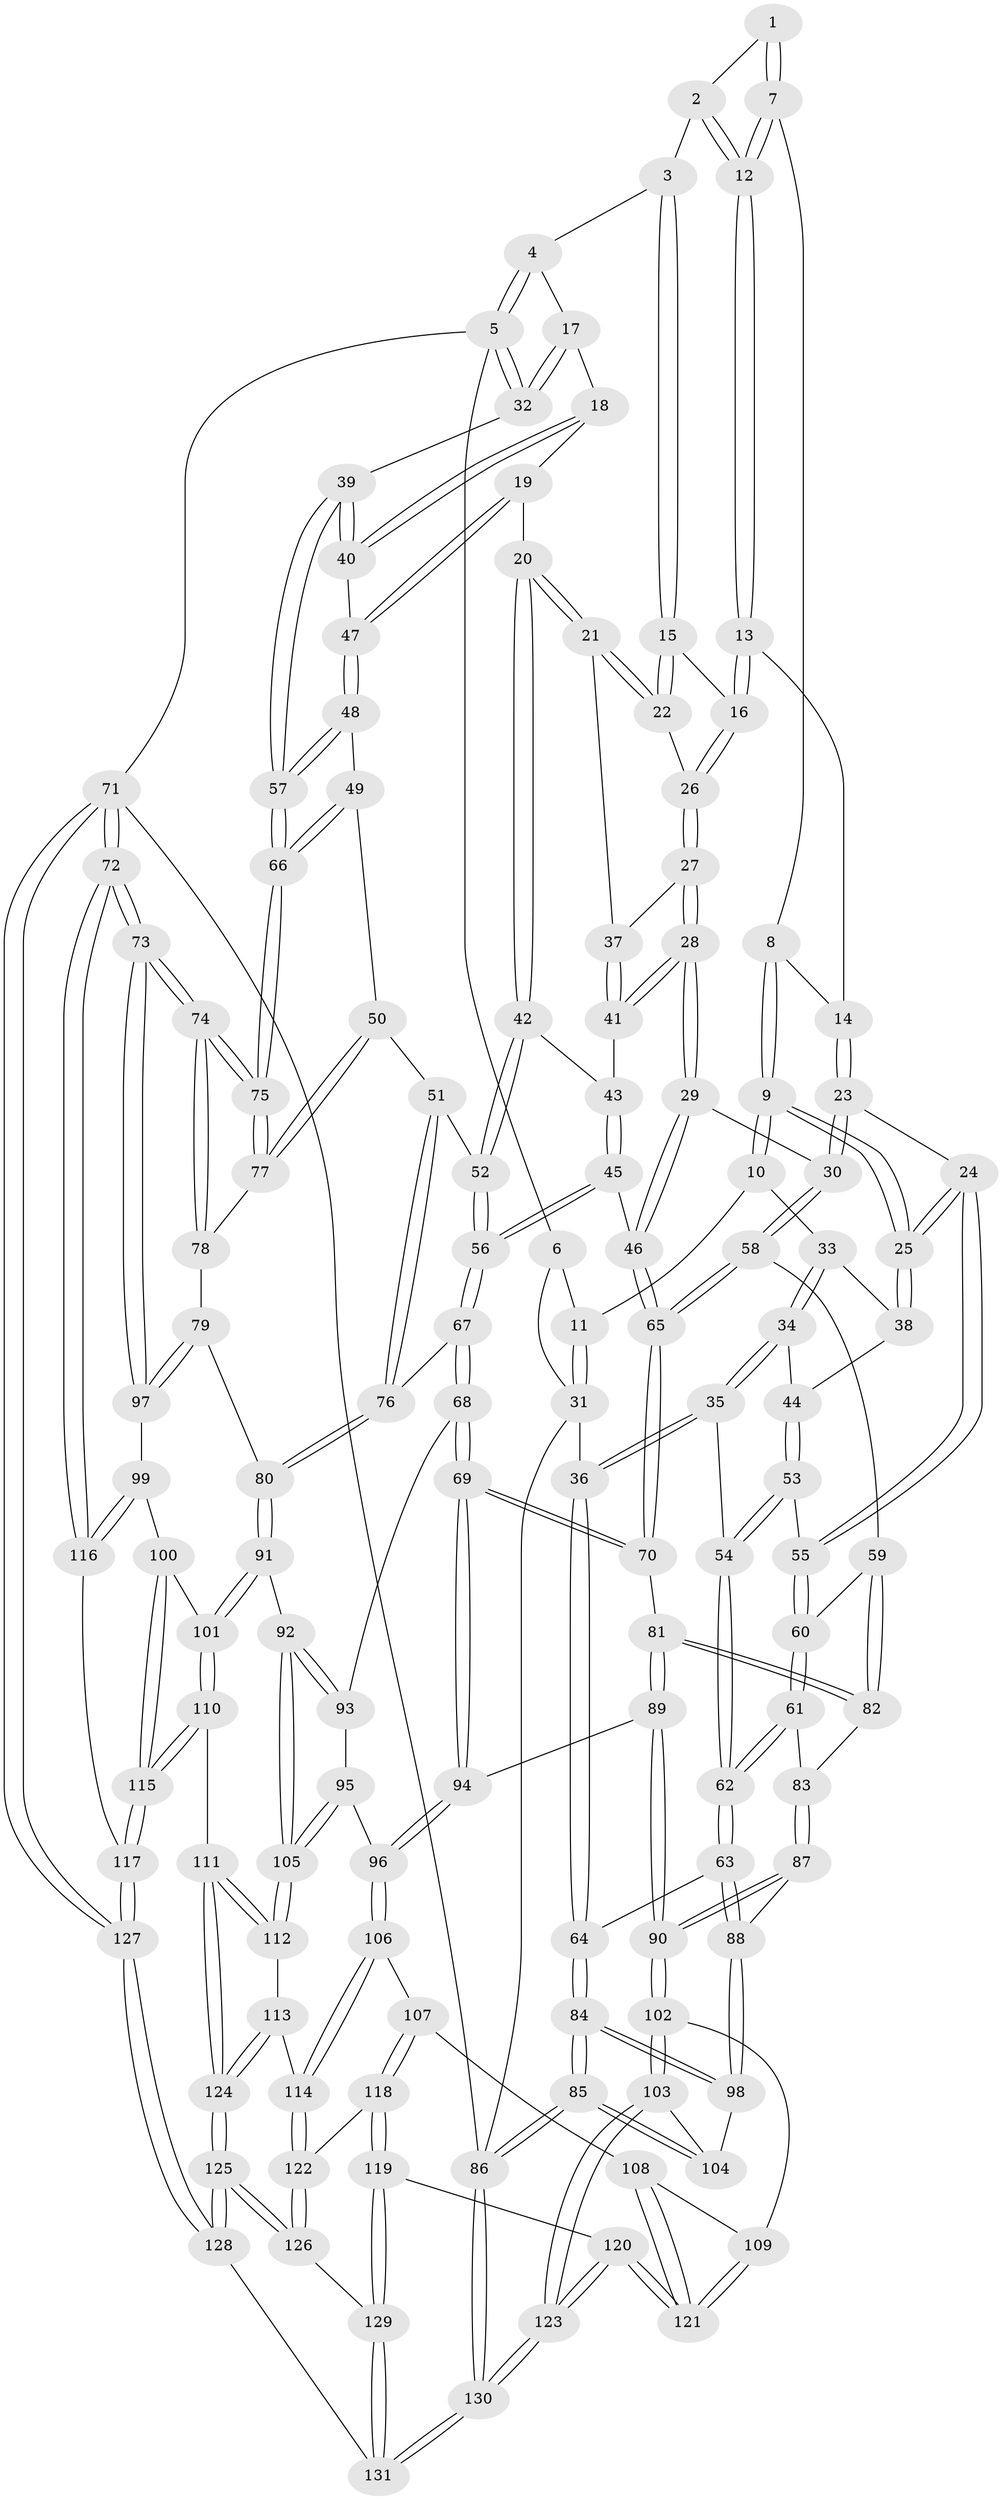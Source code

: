 // Generated by graph-tools (version 1.1) at 2025/16/03/09/25 04:16:59]
// undirected, 131 vertices, 324 edges
graph export_dot {
graph [start="1"]
  node [color=gray90,style=filled];
  1 [pos="+0.38634642731157176+0"];
  2 [pos="+0.5959816629990958+0"];
  3 [pos="+0.7244295398721898+0"];
  4 [pos="+0.7896878947499942+0"];
  5 [pos="+1+0"];
  6 [pos="+0.18544311372268518+0"];
  7 [pos="+0.38876741590741964+0"];
  8 [pos="+0.38567125670266483+0"];
  9 [pos="+0.3230998701849689+0.16770493810466927"];
  10 [pos="+0.1638608164152848+0.04039248289301062"];
  11 [pos="+0.159280913389983+0"];
  12 [pos="+0.5064199617079161+0.058712038612521285"];
  13 [pos="+0.5076343710847501+0.07937416605343321"];
  14 [pos="+0.4763445343459637+0.0878258753022559"];
  15 [pos="+0.7181371648427601+0"];
  16 [pos="+0.5484923029835373+0.10941752727670333"];
  17 [pos="+0.8939014358714831+0.08050642686300037"];
  18 [pos="+0.8875177799057301+0.13862989684159224"];
  19 [pos="+0.8587791893473009+0.1829473261777716"];
  20 [pos="+0.7665091398936708+0.17571068773044238"];
  21 [pos="+0.7421263072207797+0.1568158814273716"];
  22 [pos="+0.7088496212212874+0.08098325748733948"];
  23 [pos="+0.3426534605795235+0.20723249439811864"];
  24 [pos="+0.3404219686890617+0.2056011661906675"];
  25 [pos="+0.3355306480219196+0.1999808785144381"];
  26 [pos="+0.5627176225271576+0.14113463767110085"];
  27 [pos="+0.5596099662410019+0.1580140767690116"];
  28 [pos="+0.5131859938877865+0.22643613606900814"];
  29 [pos="+0.46003177126655037+0.2766594268455789"];
  30 [pos="+0.4052380482771476+0.2797404129118186"];
  31 [pos="+0+0.11138608431679493"];
  32 [pos="+1+0"];
  33 [pos="+0.08865122057547802+0.13137270131323364"];
  34 [pos="+0.013545187936087059+0.17910356772671884"];
  35 [pos="+0+0.2046511873961643"];
  36 [pos="+0+0.22417713487358706"];
  37 [pos="+0.6606855757993563+0.20212611799046892"];
  38 [pos="+0.18869473517948057+0.2281616043257875"];
  39 [pos="+1+0.10352915265978212"];
  40 [pos="+1+0.14865819329230945"];
  41 [pos="+0.6460188382278232+0.24289451960127775"];
  42 [pos="+0.7393317816655548+0.26900424830972003"];
  43 [pos="+0.6460527215319068+0.24305161737708517"];
  44 [pos="+0.15469457868829142+0.2615042964258673"];
  45 [pos="+0.6385515332560019+0.3841916098937839"];
  46 [pos="+0.6011488199708143+0.37135074697875364"];
  47 [pos="+0.8971974518093837+0.25598518846865687"];
  48 [pos="+0.9047108872507389+0.3103308454354219"];
  49 [pos="+0.8697305819769916+0.3774942680342993"];
  50 [pos="+0.8544231940903656+0.3962004420658526"];
  51 [pos="+0.8469560711132782+0.3966790916325683"];
  52 [pos="+0.7279101969693329+0.387759328070353"];
  53 [pos="+0.14612508400123503+0.3074287746217682"];
  54 [pos="+0.11356339515149658+0.32365673385316257"];
  55 [pos="+0.1949512422757194+0.33223085734258767"];
  56 [pos="+0.6737755417769471+0.4093998639407946"];
  57 [pos="+1+0.32101964384683734"];
  58 [pos="+0.3794664030641494+0.3585423209605231"];
  59 [pos="+0.23612283831435738+0.44317368263133233"];
  60 [pos="+0.22921631414893423+0.4431593801832517"];
  61 [pos="+0.18973714596207703+0.46185608547555257"];
  62 [pos="+0.06393333906943001+0.5119681390470984"];
  63 [pos="+0.06385616855286012+0.5120303449533257"];
  64 [pos="+0+0.4748001412219728"];
  65 [pos="+0.4403726867908178+0.5111803212741816"];
  66 [pos="+1+0.46110521537973526"];
  67 [pos="+0.668341550439503+0.43799944930719775"];
  68 [pos="+0.5702925400561073+0.5773517476222119"];
  69 [pos="+0.4945943612560069+0.5837561093554116"];
  70 [pos="+0.4452213593761437+0.5533509619005785"];
  71 [pos="+1+1"];
  72 [pos="+1+1"];
  73 [pos="+1+0.7735259436815689"];
  74 [pos="+1+0.6389463080901987"];
  75 [pos="+1+0.4893056440091478"];
  76 [pos="+0.7657495369675243+0.5882908720693596"];
  77 [pos="+0.8908797067909215+0.4620008821078844"];
  78 [pos="+0.9019324667072465+0.5894524348327651"];
  79 [pos="+0.8622083426380545+0.6233901611105428"];
  80 [pos="+0.7839447110871826+0.6386798785156045"];
  81 [pos="+0.3783852316071415+0.5791574781402572"];
  82 [pos="+0.3234510884461335+0.5675561294039976"];
  83 [pos="+0.2648063235297565+0.6020042986397373"];
  84 [pos="+0+0.7800558051921258"];
  85 [pos="+0+1"];
  86 [pos="+0+1"];
  87 [pos="+0.17165346396537107+0.6725719708464039"];
  88 [pos="+0.1478496551051293+0.6702423125556135"];
  89 [pos="+0.33197190823613976+0.7338468275911817"];
  90 [pos="+0.31001859773073365+0.7548955207671302"];
  91 [pos="+0.7230513621179928+0.6996546537605662"];
  92 [pos="+0.7083761764274841+0.7039539056696882"];
  93 [pos="+0.5945926892802754+0.602317929511271"];
  94 [pos="+0.47944562717678385+0.7145856615043782"];
  95 [pos="+0.5465956463481081+0.7554970724038409"];
  96 [pos="+0.5037052979961079+0.7599923393335445"];
  97 [pos="+0.9196746037115101+0.7448733069918576"];
  98 [pos="+0.10669362880289328+0.7388084633254332"];
  99 [pos="+0.869284693728262+0.8079151620914573"];
  100 [pos="+0.8682166793601818+0.8079622089526449"];
  101 [pos="+0.8308593371515619+0.8022860202325836"];
  102 [pos="+0.31702654331871155+0.8047835150373219"];
  103 [pos="+0.22107235919471527+0.9105057227950369"];
  104 [pos="+0.12171469358903116+0.8721604889319367"];
  105 [pos="+0.6729433543323889+0.7565057560142792"];
  106 [pos="+0.4876601468224203+0.816210183089283"];
  107 [pos="+0.4862332011460978+0.817509713067112"];
  108 [pos="+0.46689530759745157+0.8189469777260026"];
  109 [pos="+0.33415104804176265+0.8150745209182019"];
  110 [pos="+0.7811569336676977+0.8780819293854487"];
  111 [pos="+0.7185394603635299+0.8714017018742621"];
  112 [pos="+0.6696832519654824+0.7948199298072645"];
  113 [pos="+0.6061428238746605+0.8641194188588537"];
  114 [pos="+0.5790314297172238+0.8671420639365282"];
  115 [pos="+0.825174736185811+0.9492577637424839"];
  116 [pos="+0.9152865767697789+0.8585532685922822"];
  117 [pos="+0.8254525198511111+0.9499924997753058"];
  118 [pos="+0.4737286888683119+0.9105592571862379"];
  119 [pos="+0.43357218638252837+0.9698022841504567"];
  120 [pos="+0.40157096825320304+0.9480791999812996"];
  121 [pos="+0.386841840012791+0.9102892231877114"];
  122 [pos="+0.5487177788984974+0.9166835008086937"];
  123 [pos="+0.24184058438178713+0.9659649533842143"];
  124 [pos="+0.6684461071073841+1"];
  125 [pos="+0.6684358758389286+1"];
  126 [pos="+0.5644945135238957+0.9670961785906949"];
  127 [pos="+0.847521880952881+1"];
  128 [pos="+0.730498184803861+1"];
  129 [pos="+0.4339741250385594+0.9710582915373114"];
  130 [pos="+0.2181183522444008+1"];
  131 [pos="+0.4383234774528361+1"];
  1 -- 2;
  1 -- 7;
  1 -- 7;
  2 -- 3;
  2 -- 12;
  2 -- 12;
  3 -- 4;
  3 -- 15;
  3 -- 15;
  4 -- 5;
  4 -- 5;
  4 -- 17;
  5 -- 6;
  5 -- 32;
  5 -- 32;
  5 -- 71;
  6 -- 11;
  6 -- 31;
  7 -- 8;
  7 -- 12;
  7 -- 12;
  8 -- 9;
  8 -- 9;
  8 -- 14;
  9 -- 10;
  9 -- 10;
  9 -- 25;
  9 -- 25;
  10 -- 11;
  10 -- 33;
  11 -- 31;
  11 -- 31;
  12 -- 13;
  12 -- 13;
  13 -- 14;
  13 -- 16;
  13 -- 16;
  14 -- 23;
  14 -- 23;
  15 -- 16;
  15 -- 22;
  15 -- 22;
  16 -- 26;
  16 -- 26;
  17 -- 18;
  17 -- 32;
  17 -- 32;
  18 -- 19;
  18 -- 40;
  18 -- 40;
  19 -- 20;
  19 -- 47;
  19 -- 47;
  20 -- 21;
  20 -- 21;
  20 -- 42;
  20 -- 42;
  21 -- 22;
  21 -- 22;
  21 -- 37;
  22 -- 26;
  23 -- 24;
  23 -- 30;
  23 -- 30;
  24 -- 25;
  24 -- 25;
  24 -- 55;
  24 -- 55;
  25 -- 38;
  25 -- 38;
  26 -- 27;
  26 -- 27;
  27 -- 28;
  27 -- 28;
  27 -- 37;
  28 -- 29;
  28 -- 29;
  28 -- 41;
  28 -- 41;
  29 -- 30;
  29 -- 46;
  29 -- 46;
  30 -- 58;
  30 -- 58;
  31 -- 36;
  31 -- 86;
  32 -- 39;
  33 -- 34;
  33 -- 34;
  33 -- 38;
  34 -- 35;
  34 -- 35;
  34 -- 44;
  35 -- 36;
  35 -- 36;
  35 -- 54;
  36 -- 64;
  36 -- 64;
  37 -- 41;
  37 -- 41;
  38 -- 44;
  39 -- 40;
  39 -- 40;
  39 -- 57;
  39 -- 57;
  40 -- 47;
  41 -- 43;
  42 -- 43;
  42 -- 52;
  42 -- 52;
  43 -- 45;
  43 -- 45;
  44 -- 53;
  44 -- 53;
  45 -- 46;
  45 -- 56;
  45 -- 56;
  46 -- 65;
  46 -- 65;
  47 -- 48;
  47 -- 48;
  48 -- 49;
  48 -- 57;
  48 -- 57;
  49 -- 50;
  49 -- 66;
  49 -- 66;
  50 -- 51;
  50 -- 77;
  50 -- 77;
  51 -- 52;
  51 -- 76;
  51 -- 76;
  52 -- 56;
  52 -- 56;
  53 -- 54;
  53 -- 54;
  53 -- 55;
  54 -- 62;
  54 -- 62;
  55 -- 60;
  55 -- 60;
  56 -- 67;
  56 -- 67;
  57 -- 66;
  57 -- 66;
  58 -- 59;
  58 -- 65;
  58 -- 65;
  59 -- 60;
  59 -- 82;
  59 -- 82;
  60 -- 61;
  60 -- 61;
  61 -- 62;
  61 -- 62;
  61 -- 83;
  62 -- 63;
  62 -- 63;
  63 -- 64;
  63 -- 88;
  63 -- 88;
  64 -- 84;
  64 -- 84;
  65 -- 70;
  65 -- 70;
  66 -- 75;
  66 -- 75;
  67 -- 68;
  67 -- 68;
  67 -- 76;
  68 -- 69;
  68 -- 69;
  68 -- 93;
  69 -- 70;
  69 -- 70;
  69 -- 94;
  69 -- 94;
  70 -- 81;
  71 -- 72;
  71 -- 72;
  71 -- 127;
  71 -- 127;
  71 -- 86;
  72 -- 73;
  72 -- 73;
  72 -- 116;
  72 -- 116;
  73 -- 74;
  73 -- 74;
  73 -- 97;
  73 -- 97;
  74 -- 75;
  74 -- 75;
  74 -- 78;
  74 -- 78;
  75 -- 77;
  75 -- 77;
  76 -- 80;
  76 -- 80;
  77 -- 78;
  78 -- 79;
  79 -- 80;
  79 -- 97;
  79 -- 97;
  80 -- 91;
  80 -- 91;
  81 -- 82;
  81 -- 82;
  81 -- 89;
  81 -- 89;
  82 -- 83;
  83 -- 87;
  83 -- 87;
  84 -- 85;
  84 -- 85;
  84 -- 98;
  84 -- 98;
  85 -- 86;
  85 -- 86;
  85 -- 104;
  85 -- 104;
  86 -- 130;
  86 -- 130;
  87 -- 88;
  87 -- 90;
  87 -- 90;
  88 -- 98;
  88 -- 98;
  89 -- 90;
  89 -- 90;
  89 -- 94;
  90 -- 102;
  90 -- 102;
  91 -- 92;
  91 -- 101;
  91 -- 101;
  92 -- 93;
  92 -- 93;
  92 -- 105;
  92 -- 105;
  93 -- 95;
  94 -- 96;
  94 -- 96;
  95 -- 96;
  95 -- 105;
  95 -- 105;
  96 -- 106;
  96 -- 106;
  97 -- 99;
  98 -- 104;
  99 -- 100;
  99 -- 116;
  99 -- 116;
  100 -- 101;
  100 -- 115;
  100 -- 115;
  101 -- 110;
  101 -- 110;
  102 -- 103;
  102 -- 103;
  102 -- 109;
  103 -- 104;
  103 -- 123;
  103 -- 123;
  105 -- 112;
  105 -- 112;
  106 -- 107;
  106 -- 114;
  106 -- 114;
  107 -- 108;
  107 -- 118;
  107 -- 118;
  108 -- 109;
  108 -- 121;
  108 -- 121;
  109 -- 121;
  109 -- 121;
  110 -- 111;
  110 -- 115;
  110 -- 115;
  111 -- 112;
  111 -- 112;
  111 -- 124;
  111 -- 124;
  112 -- 113;
  113 -- 114;
  113 -- 124;
  113 -- 124;
  114 -- 122;
  114 -- 122;
  115 -- 117;
  115 -- 117;
  116 -- 117;
  117 -- 127;
  117 -- 127;
  118 -- 119;
  118 -- 119;
  118 -- 122;
  119 -- 120;
  119 -- 129;
  119 -- 129;
  120 -- 121;
  120 -- 121;
  120 -- 123;
  120 -- 123;
  122 -- 126;
  122 -- 126;
  123 -- 130;
  123 -- 130;
  124 -- 125;
  124 -- 125;
  125 -- 126;
  125 -- 126;
  125 -- 128;
  125 -- 128;
  126 -- 129;
  127 -- 128;
  127 -- 128;
  128 -- 131;
  129 -- 131;
  129 -- 131;
  130 -- 131;
  130 -- 131;
}
